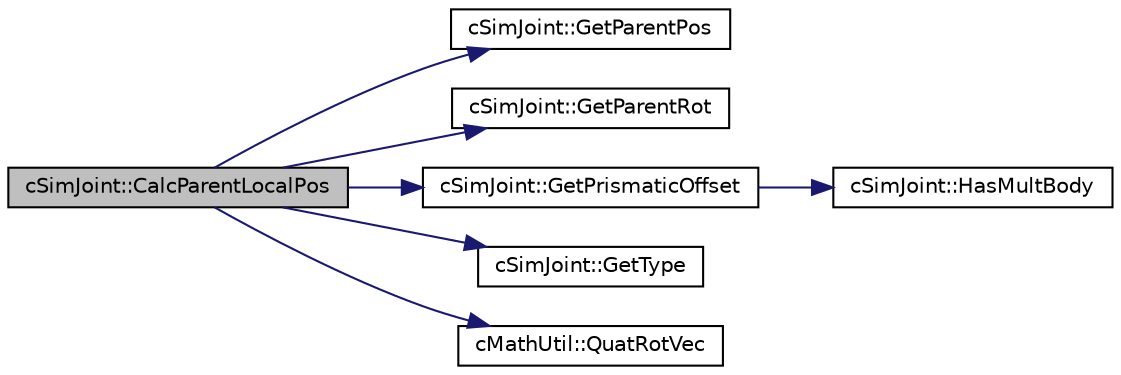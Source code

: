 digraph "cSimJoint::CalcParentLocalPos"
{
 // LATEX_PDF_SIZE
  edge [fontname="Helvetica",fontsize="10",labelfontname="Helvetica",labelfontsize="10"];
  node [fontname="Helvetica",fontsize="10",shape=record];
  rankdir="LR";
  Node1 [label="cSimJoint::CalcParentLocalPos",height=0.2,width=0.4,color="black", fillcolor="grey75", style="filled", fontcolor="black",tooltip=" "];
  Node1 -> Node2 [color="midnightblue",fontsize="10",style="solid",fontname="Helvetica"];
  Node2 [label="cSimJoint::GetParentPos",height=0.2,width=0.4,color="black", fillcolor="white", style="filled",URL="$classc_sim_joint.html#a0a6d80ab34fde67e22fbe6cf5a79b42d",tooltip=" "];
  Node1 -> Node3 [color="midnightblue",fontsize="10",style="solid",fontname="Helvetica"];
  Node3 [label="cSimJoint::GetParentRot",height=0.2,width=0.4,color="black", fillcolor="white", style="filled",URL="$classc_sim_joint.html#a5deda522c66f16c9aa11fdd80ab642d7",tooltip=" "];
  Node1 -> Node4 [color="midnightblue",fontsize="10",style="solid",fontname="Helvetica"];
  Node4 [label="cSimJoint::GetPrismaticOffset",height=0.2,width=0.4,color="black", fillcolor="white", style="filled",URL="$classc_sim_joint.html#a217a50fa5db37eccfe8af7c5ef8e1527",tooltip=" "];
  Node4 -> Node5 [color="midnightblue",fontsize="10",style="solid",fontname="Helvetica"];
  Node5 [label="cSimJoint::HasMultBody",height=0.2,width=0.4,color="black", fillcolor="white", style="filled",URL="$classc_sim_joint.html#a9ad925566798fc88e2ed7132043a3058",tooltip=" "];
  Node1 -> Node6 [color="midnightblue",fontsize="10",style="solid",fontname="Helvetica"];
  Node6 [label="cSimJoint::GetType",height=0.2,width=0.4,color="black", fillcolor="white", style="filled",URL="$classc_sim_joint.html#a4b26fdef1048fcd9c9711a648c13ca1f",tooltip=" "];
  Node1 -> Node7 [color="midnightblue",fontsize="10",style="solid",fontname="Helvetica"];
  Node7 [label="cMathUtil::QuatRotVec",height=0.2,width=0.4,color="black", fillcolor="white", style="filled",URL="$classc_math_util.html#a3a0496ade762f12172414c797da44402",tooltip=" "];
}

